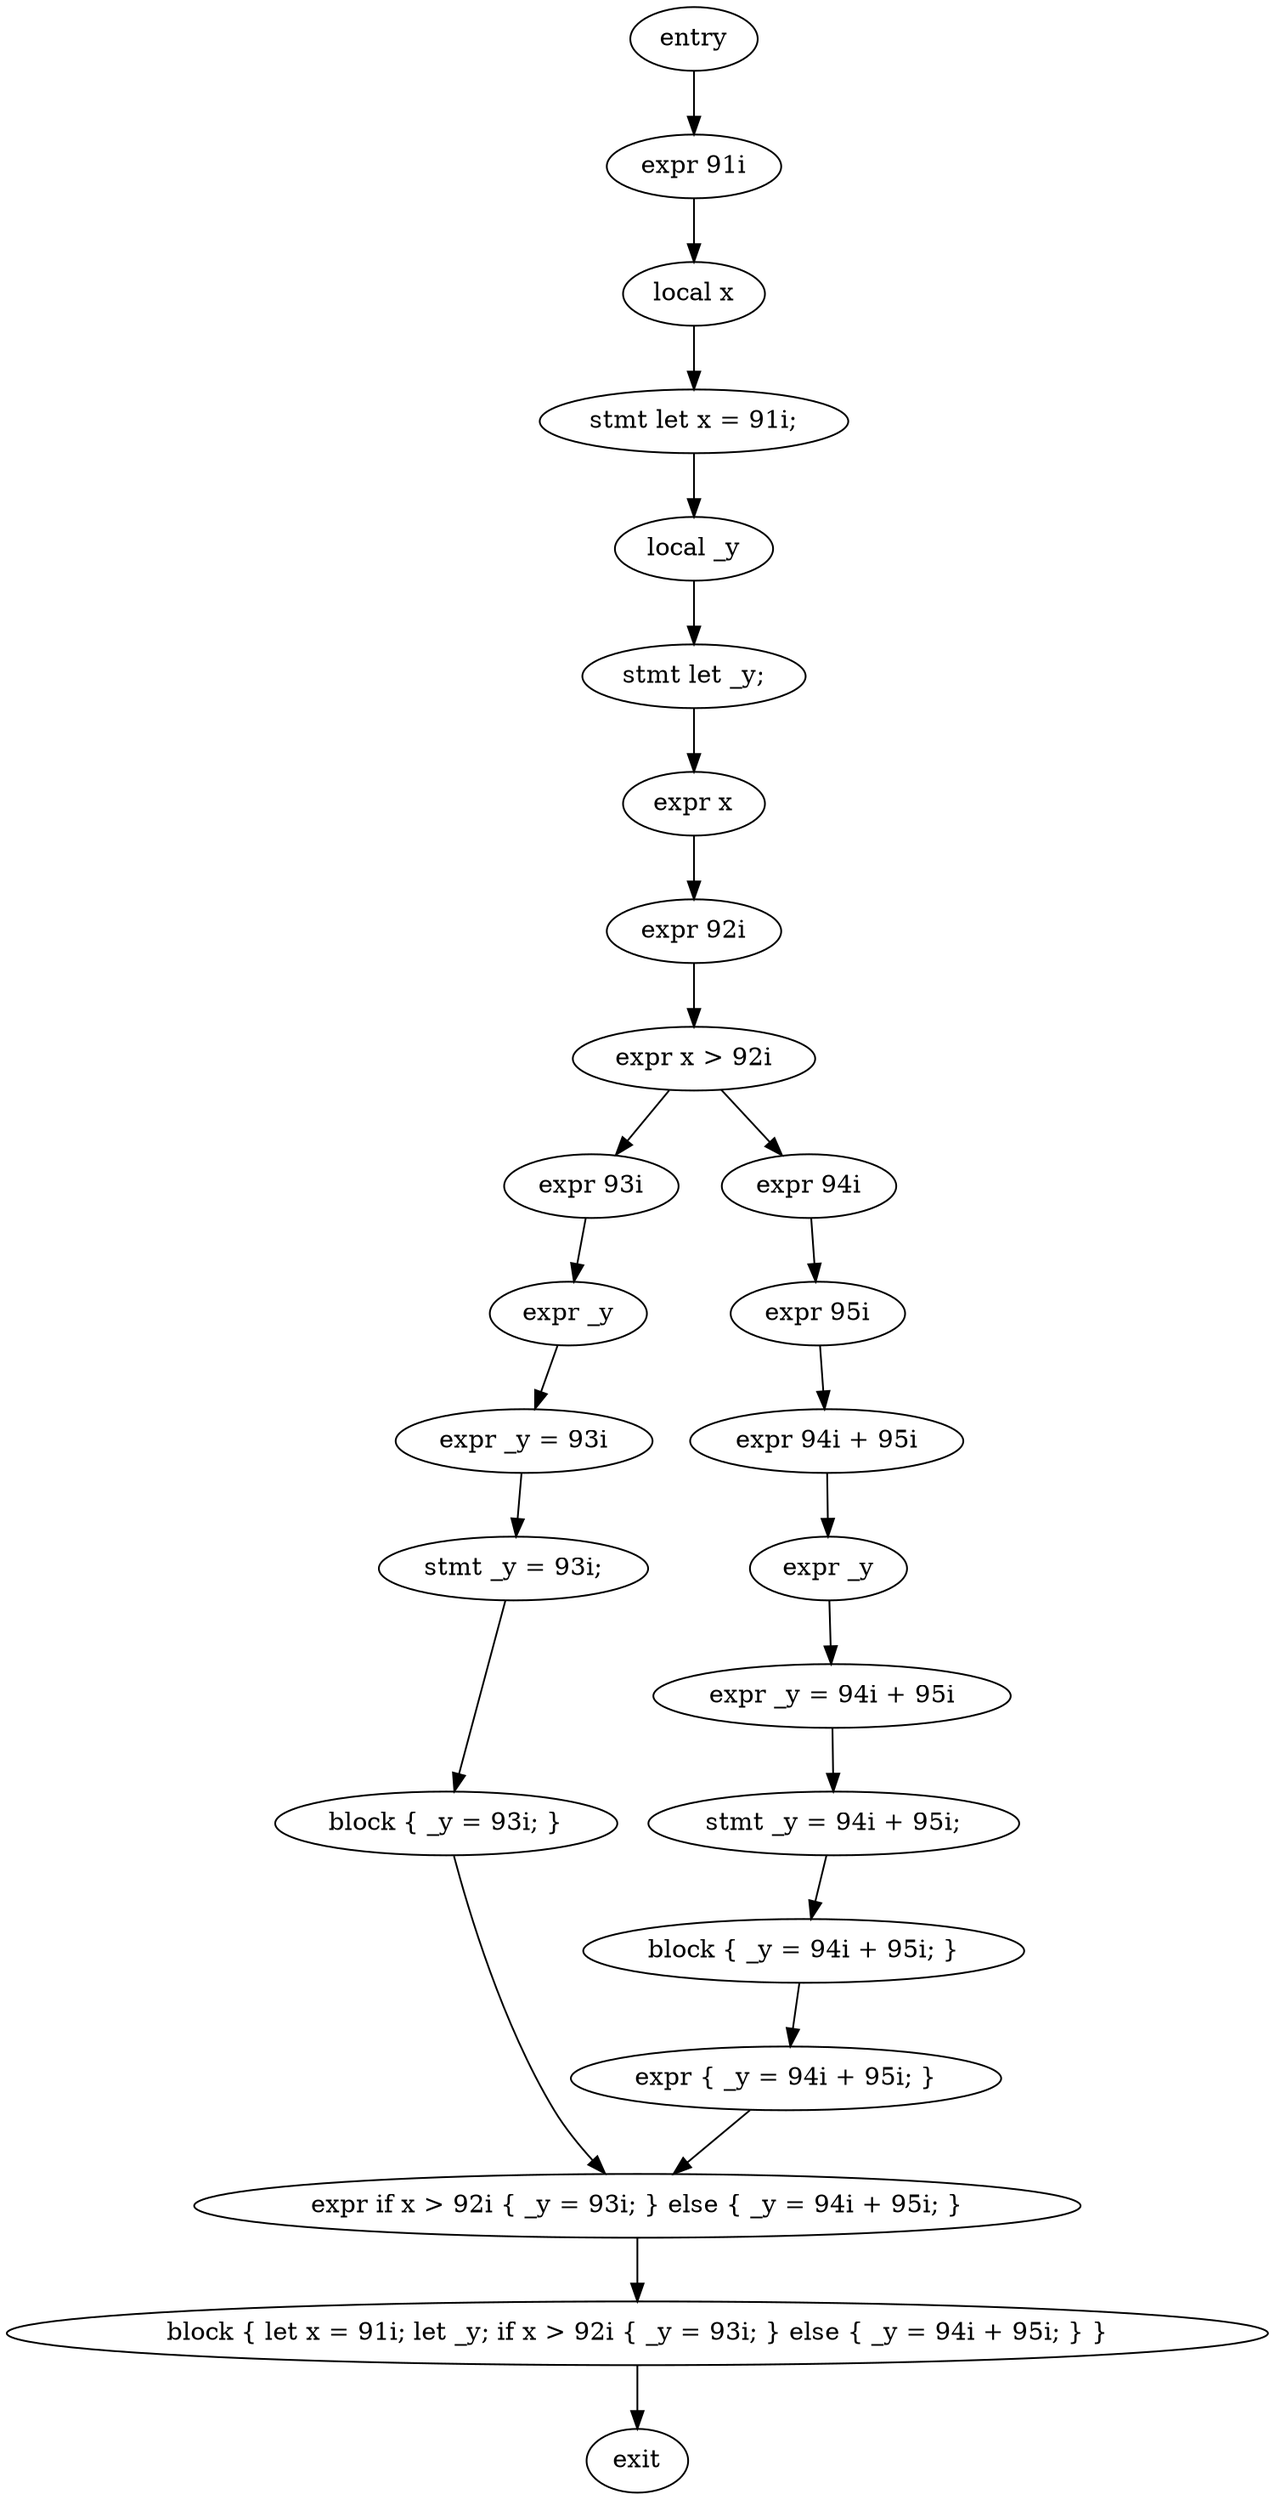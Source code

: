 digraph block {
    N0[label="entry"];
    N1[label="exit"];
    N2[label="expr 91i"];
    N3[label="local x"];
    N4[label="stmt let x = 91i;"];
    N5[label="local _y"];
    N6[label="stmt let _y;"];
    N7[label="expr x"];
    N8[label="expr 92i"];
    N9[label="expr x > 92i"];
    N10[label="expr 93i"];
    N11[label="expr _y"];
    N12[label="expr _y = 93i"];
    N13[label="stmt _y = 93i;"];
    N14[label="block { _y = 93i; }"];
    N15[label="expr 94i"];
    N16[label="expr 95i"];
    N17[label="expr 94i + 95i"];
    N18[label="expr _y"];
    N19[label="expr _y = 94i + 95i"];
    N20[label="stmt _y = 94i + 95i;"];
    N21[label="block { _y = 94i + 95i; }"];
    N22[label="expr { _y = 94i + 95i; }"];
    N23[label="expr if x > 92i { _y = 93i; } else { _y = 94i + 95i; }"];
    N24[label="block { let x = 91i; let _y; if x > 92i { _y = 93i; } else { _y = 94i + 95i; } }"];
    N0 -> N2;
    N2 -> N3;
    N3 -> N4;
    N4 -> N5;
    N5 -> N6;
    N6 -> N7;
    N7 -> N8;
    N8 -> N9;
    N9 -> N10;
    N10 -> N11;
    N11 -> N12;
    N12 -> N13;
    N13 -> N14;
    N9 -> N15;
    N15 -> N16;
    N16 -> N17;
    N17 -> N18;
    N18 -> N19;
    N19 -> N20;
    N20 -> N21;
    N21 -> N22;
    N14 -> N23;
    N22 -> N23;
    N23 -> N24;
    N24 -> N1;
}
